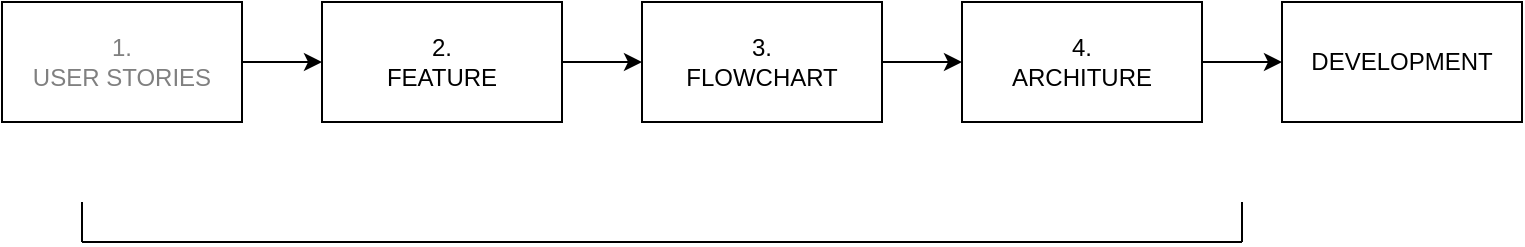 <mxfile version="20.8.23" type="github">
  <diagram name="Page-1" id="ZljQfBqEFU4oK5Ygq2_3">
    <mxGraphModel dx="880" dy="452" grid="1" gridSize="10" guides="1" tooltips="1" connect="1" arrows="1" fold="1" page="1" pageScale="1" pageWidth="850" pageHeight="1100" math="0" shadow="0">
      <root>
        <mxCell id="0" />
        <mxCell id="1" parent="0" />
        <mxCell id="CMssODJPf7iIC1tHMfQe-3" value="" style="edgeStyle=orthogonalEdgeStyle;rounded=0;orthogonalLoop=1;jettySize=auto;html=1;" edge="1" parent="1" source="cZ1ES8hI2jLjVbmd1ujM-1" target="cZ1ES8hI2jLjVbmd1ujM-2">
          <mxGeometry relative="1" as="geometry" />
        </mxCell>
        <mxCell id="cZ1ES8hI2jLjVbmd1ujM-1" value="1.&lt;br&gt;USER STORIES" style="rounded=0;whiteSpace=wrap;html=1;labelBackgroundColor=default;fontColor=#808080;" parent="1" vertex="1">
          <mxGeometry x="40" y="120" width="120" height="60" as="geometry" />
        </mxCell>
        <mxCell id="CMssODJPf7iIC1tHMfQe-4" value="" style="edgeStyle=orthogonalEdgeStyle;rounded=0;orthogonalLoop=1;jettySize=auto;html=1;" edge="1" parent="1" source="cZ1ES8hI2jLjVbmd1ujM-2" target="cZ1ES8hI2jLjVbmd1ujM-3">
          <mxGeometry relative="1" as="geometry" />
        </mxCell>
        <mxCell id="cZ1ES8hI2jLjVbmd1ujM-2" value="2.&lt;br&gt;FEATURE" style="rounded=0;whiteSpace=wrap;html=1;" parent="1" vertex="1">
          <mxGeometry x="200" y="120" width="120" height="60" as="geometry" />
        </mxCell>
        <mxCell id="CMssODJPf7iIC1tHMfQe-5" value="" style="edgeStyle=orthogonalEdgeStyle;rounded=0;orthogonalLoop=1;jettySize=auto;html=1;" edge="1" parent="1" source="cZ1ES8hI2jLjVbmd1ujM-3" target="cZ1ES8hI2jLjVbmd1ujM-4">
          <mxGeometry relative="1" as="geometry" />
        </mxCell>
        <mxCell id="cZ1ES8hI2jLjVbmd1ujM-3" value="3.&lt;br&gt;FLOWCHART" style="rounded=0;whiteSpace=wrap;html=1;" parent="1" vertex="1">
          <mxGeometry x="360" y="120" width="120" height="60" as="geometry" />
        </mxCell>
        <mxCell id="CMssODJPf7iIC1tHMfQe-6" value="" style="edgeStyle=orthogonalEdgeStyle;rounded=0;orthogonalLoop=1;jettySize=auto;html=1;" edge="1" parent="1" source="cZ1ES8hI2jLjVbmd1ujM-4" target="cZ1ES8hI2jLjVbmd1ujM-5">
          <mxGeometry relative="1" as="geometry" />
        </mxCell>
        <mxCell id="cZ1ES8hI2jLjVbmd1ujM-4" value="4.&lt;br&gt;ARCHITURE" style="rounded=0;whiteSpace=wrap;html=1;" parent="1" vertex="1">
          <mxGeometry x="520" y="120" width="120" height="60" as="geometry" />
        </mxCell>
        <mxCell id="cZ1ES8hI2jLjVbmd1ujM-5" value="DEVELOPMENT" style="rounded=0;whiteSpace=wrap;html=1;" parent="1" vertex="1">
          <mxGeometry x="680" y="120" width="120" height="60" as="geometry" />
        </mxCell>
        <mxCell id="cZ1ES8hI2jLjVbmd1ujM-6" value="" style="endArrow=none;html=1;rounded=0;fontColor=#808080;" parent="1" edge="1">
          <mxGeometry width="50" height="50" relative="1" as="geometry">
            <mxPoint x="80" y="240" as="sourcePoint" />
            <mxPoint x="660" y="240" as="targetPoint" />
          </mxGeometry>
        </mxCell>
        <mxCell id="cZ1ES8hI2jLjVbmd1ujM-7" value="" style="endArrow=none;html=1;rounded=0;fontColor=#808080;" parent="1" edge="1">
          <mxGeometry width="50" height="50" relative="1" as="geometry">
            <mxPoint x="80" y="240" as="sourcePoint" />
            <mxPoint x="80" y="220" as="targetPoint" />
          </mxGeometry>
        </mxCell>
        <mxCell id="CMssODJPf7iIC1tHMfQe-1" value="" style="endArrow=none;html=1;rounded=0;" edge="1" parent="1">
          <mxGeometry width="50" height="50" relative="1" as="geometry">
            <mxPoint x="660" y="240" as="sourcePoint" />
            <mxPoint x="660" y="220" as="targetPoint" />
          </mxGeometry>
        </mxCell>
      </root>
    </mxGraphModel>
  </diagram>
</mxfile>
